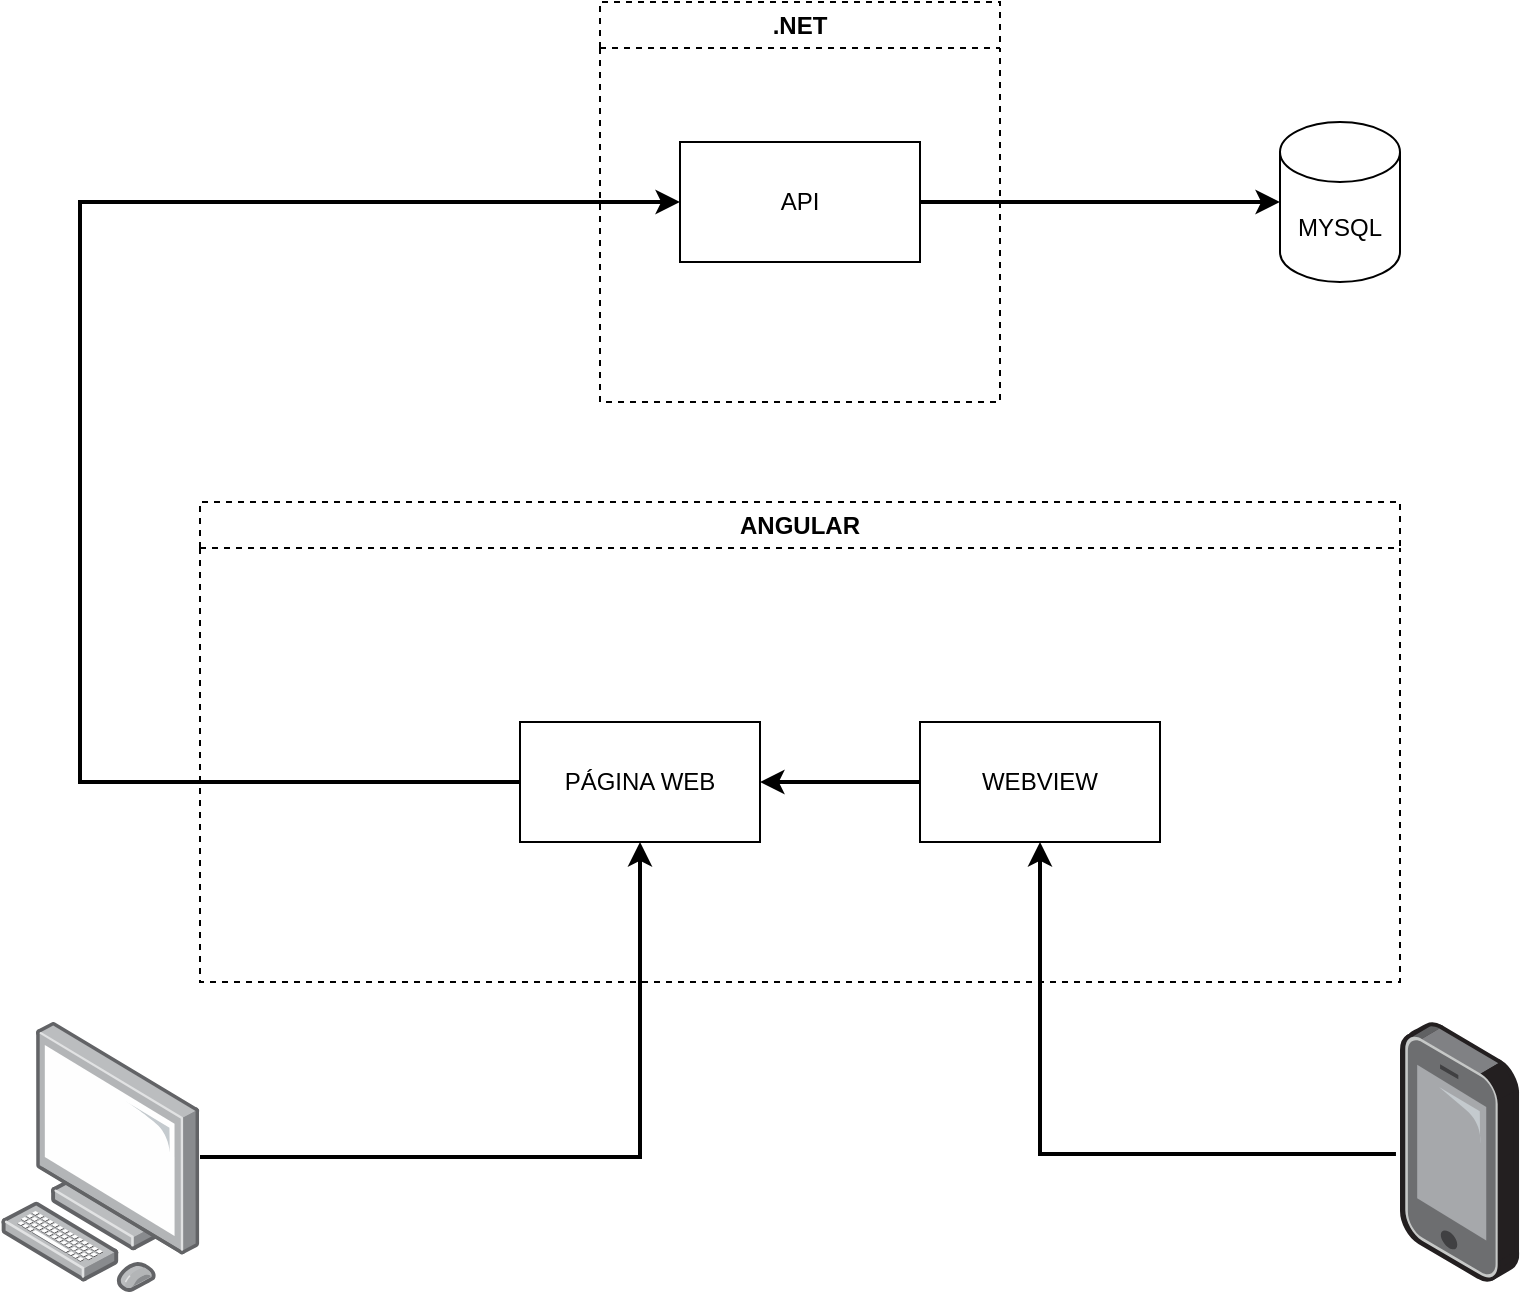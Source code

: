 <mxfile version="21.3.3" type="github">
  <diagram name="Página-1" id="a9OpOxoqKZUje1Js9BW5">
    <mxGraphModel dx="1434" dy="709" grid="1" gridSize="10" guides="1" tooltips="1" connect="1" arrows="1" fold="1" page="1" pageScale="1" pageWidth="827" pageHeight="1169" math="0" shadow="0">
      <root>
        <mxCell id="0" />
        <mxCell id="1" parent="0" />
        <mxCell id="p-eW_fPLm-qzsV2BDM_t-1" value=".NET" style="swimlane;whiteSpace=wrap;html=1;dashed=1;" vertex="1" parent="1">
          <mxGeometry x="320" y="50" width="200" height="200" as="geometry" />
        </mxCell>
        <mxCell id="p-eW_fPLm-qzsV2BDM_t-12" value="API" style="rounded=0;whiteSpace=wrap;html=1;" vertex="1" parent="p-eW_fPLm-qzsV2BDM_t-1">
          <mxGeometry x="40" y="70" width="120" height="60" as="geometry" />
        </mxCell>
        <mxCell id="p-eW_fPLm-qzsV2BDM_t-2" value="&lt;div&gt;ANGULAR&lt;/div&gt;" style="swimlane;whiteSpace=wrap;html=1;dashed=1;" vertex="1" parent="1">
          <mxGeometry x="120" y="300" width="600" height="240" as="geometry" />
        </mxCell>
        <mxCell id="p-eW_fPLm-qzsV2BDM_t-11" style="edgeStyle=orthogonalEdgeStyle;rounded=0;orthogonalLoop=1;jettySize=auto;html=1;exitX=0;exitY=0.5;exitDx=0;exitDy=0;entryX=1;entryY=0.5;entryDx=0;entryDy=0;strokeWidth=2;" edge="1" parent="p-eW_fPLm-qzsV2BDM_t-2" source="p-eW_fPLm-qzsV2BDM_t-7" target="p-eW_fPLm-qzsV2BDM_t-10">
          <mxGeometry relative="1" as="geometry" />
        </mxCell>
        <mxCell id="p-eW_fPLm-qzsV2BDM_t-7" value="WEBVIEW" style="rounded=0;whiteSpace=wrap;html=1;" vertex="1" parent="p-eW_fPLm-qzsV2BDM_t-2">
          <mxGeometry x="360" y="110" width="120" height="60" as="geometry" />
        </mxCell>
        <mxCell id="p-eW_fPLm-qzsV2BDM_t-10" value="PÁGINA WEB" style="rounded=0;whiteSpace=wrap;html=1;" vertex="1" parent="p-eW_fPLm-qzsV2BDM_t-2">
          <mxGeometry x="160" y="110" width="120" height="60" as="geometry" />
        </mxCell>
        <mxCell id="p-eW_fPLm-qzsV2BDM_t-9" style="edgeStyle=orthogonalEdgeStyle;rounded=0;orthogonalLoop=1;jettySize=auto;html=1;entryX=0.5;entryY=1;entryDx=0;entryDy=0;exitX=-0.034;exitY=0.508;exitDx=0;exitDy=0;exitPerimeter=0;strokeWidth=2;" edge="1" parent="1" source="p-eW_fPLm-qzsV2BDM_t-5" target="p-eW_fPLm-qzsV2BDM_t-7">
          <mxGeometry relative="1" as="geometry" />
        </mxCell>
        <mxCell id="p-eW_fPLm-qzsV2BDM_t-5" value="" style="image;points=[];aspect=fixed;html=1;align=center;shadow=0;dashed=0;image=img/lib/allied_telesis/computer_and_terminals/Smartphone.svg;" vertex="1" parent="1">
          <mxGeometry x="720" y="560" width="59.58" height="130" as="geometry" />
        </mxCell>
        <mxCell id="p-eW_fPLm-qzsV2BDM_t-15" style="edgeStyle=orthogonalEdgeStyle;rounded=0;orthogonalLoop=1;jettySize=auto;html=1;entryX=0.5;entryY=1;entryDx=0;entryDy=0;strokeWidth=2;" edge="1" parent="1" source="p-eW_fPLm-qzsV2BDM_t-6" target="p-eW_fPLm-qzsV2BDM_t-10">
          <mxGeometry relative="1" as="geometry" />
        </mxCell>
        <mxCell id="p-eW_fPLm-qzsV2BDM_t-6" value="" style="image;points=[];aspect=fixed;html=1;align=center;shadow=0;dashed=0;image=img/lib/allied_telesis/computer_and_terminals/Personal_Computer.svg;" vertex="1" parent="1">
          <mxGeometry x="20.39" y="560" width="99.61" height="135" as="geometry" />
        </mxCell>
        <mxCell id="p-eW_fPLm-qzsV2BDM_t-8" value="MYSQL" style="shape=cylinder3;whiteSpace=wrap;html=1;boundedLbl=1;backgroundOutline=1;size=15;" vertex="1" parent="1">
          <mxGeometry x="660" y="110" width="60" height="80" as="geometry" />
        </mxCell>
        <mxCell id="p-eW_fPLm-qzsV2BDM_t-13" style="edgeStyle=orthogonalEdgeStyle;rounded=0;orthogonalLoop=1;jettySize=auto;html=1;exitX=0;exitY=0.5;exitDx=0;exitDy=0;entryX=0;entryY=0.5;entryDx=0;entryDy=0;strokeWidth=2;" edge="1" parent="1" source="p-eW_fPLm-qzsV2BDM_t-10" target="p-eW_fPLm-qzsV2BDM_t-12">
          <mxGeometry relative="1" as="geometry">
            <Array as="points">
              <mxPoint x="60" y="440" />
              <mxPoint x="60" y="150" />
            </Array>
          </mxGeometry>
        </mxCell>
        <mxCell id="p-eW_fPLm-qzsV2BDM_t-14" style="edgeStyle=orthogonalEdgeStyle;rounded=0;orthogonalLoop=1;jettySize=auto;html=1;exitX=1;exitY=0.5;exitDx=0;exitDy=0;entryX=0;entryY=0.5;entryDx=0;entryDy=0;entryPerimeter=0;strokeWidth=2;" edge="1" parent="1" source="p-eW_fPLm-qzsV2BDM_t-12" target="p-eW_fPLm-qzsV2BDM_t-8">
          <mxGeometry relative="1" as="geometry" />
        </mxCell>
      </root>
    </mxGraphModel>
  </diagram>
</mxfile>

